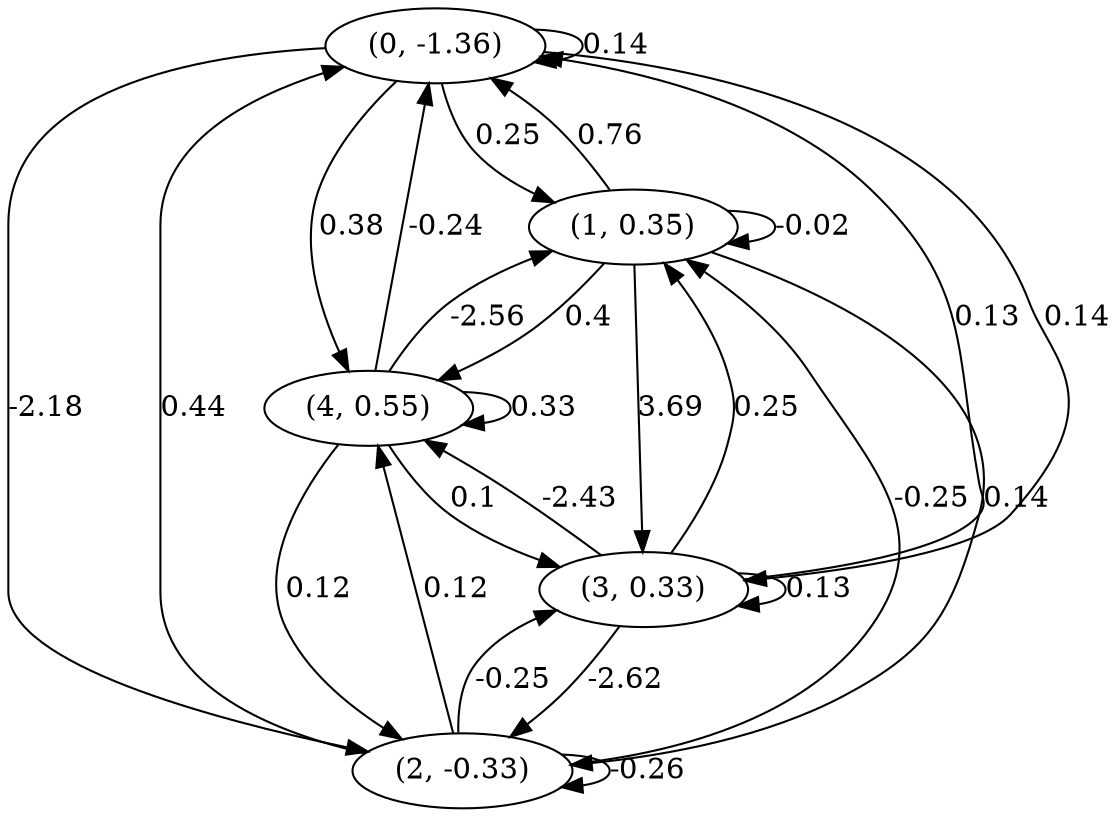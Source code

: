 digraph {
    0 [ label = "(0, -1.36)" ]
    1 [ label = "(1, 0.35)" ]
    2 [ label = "(2, -0.33)" ]
    3 [ label = "(3, 0.33)" ]
    4 [ label = "(4, 0.55)" ]
    0 -> 0 [ label = "0.14" ]
    1 -> 1 [ label = "-0.02" ]
    2 -> 2 [ label = "-0.26" ]
    3 -> 3 [ label = "0.13" ]
    4 -> 4 [ label = "0.33" ]
    1 -> 0 [ label = "0.76" ]
    2 -> 0 [ label = "0.44" ]
    3 -> 0 [ label = "0.13" ]
    4 -> 0 [ label = "-0.24" ]
    0 -> 1 [ label = "0.25" ]
    2 -> 1 [ label = "-0.25" ]
    3 -> 1 [ label = "0.25" ]
    4 -> 1 [ label = "-2.56" ]
    0 -> 2 [ label = "-2.18" ]
    1 -> 2 [ label = "0.14" ]
    3 -> 2 [ label = "-2.62" ]
    4 -> 2 [ label = "0.12" ]
    0 -> 3 [ label = "0.14" ]
    1 -> 3 [ label = "3.69" ]
    2 -> 3 [ label = "-0.25" ]
    4 -> 3 [ label = "0.1" ]
    0 -> 4 [ label = "0.38" ]
    1 -> 4 [ label = "0.4" ]
    2 -> 4 [ label = "0.12" ]
    3 -> 4 [ label = "-2.43" ]
}

